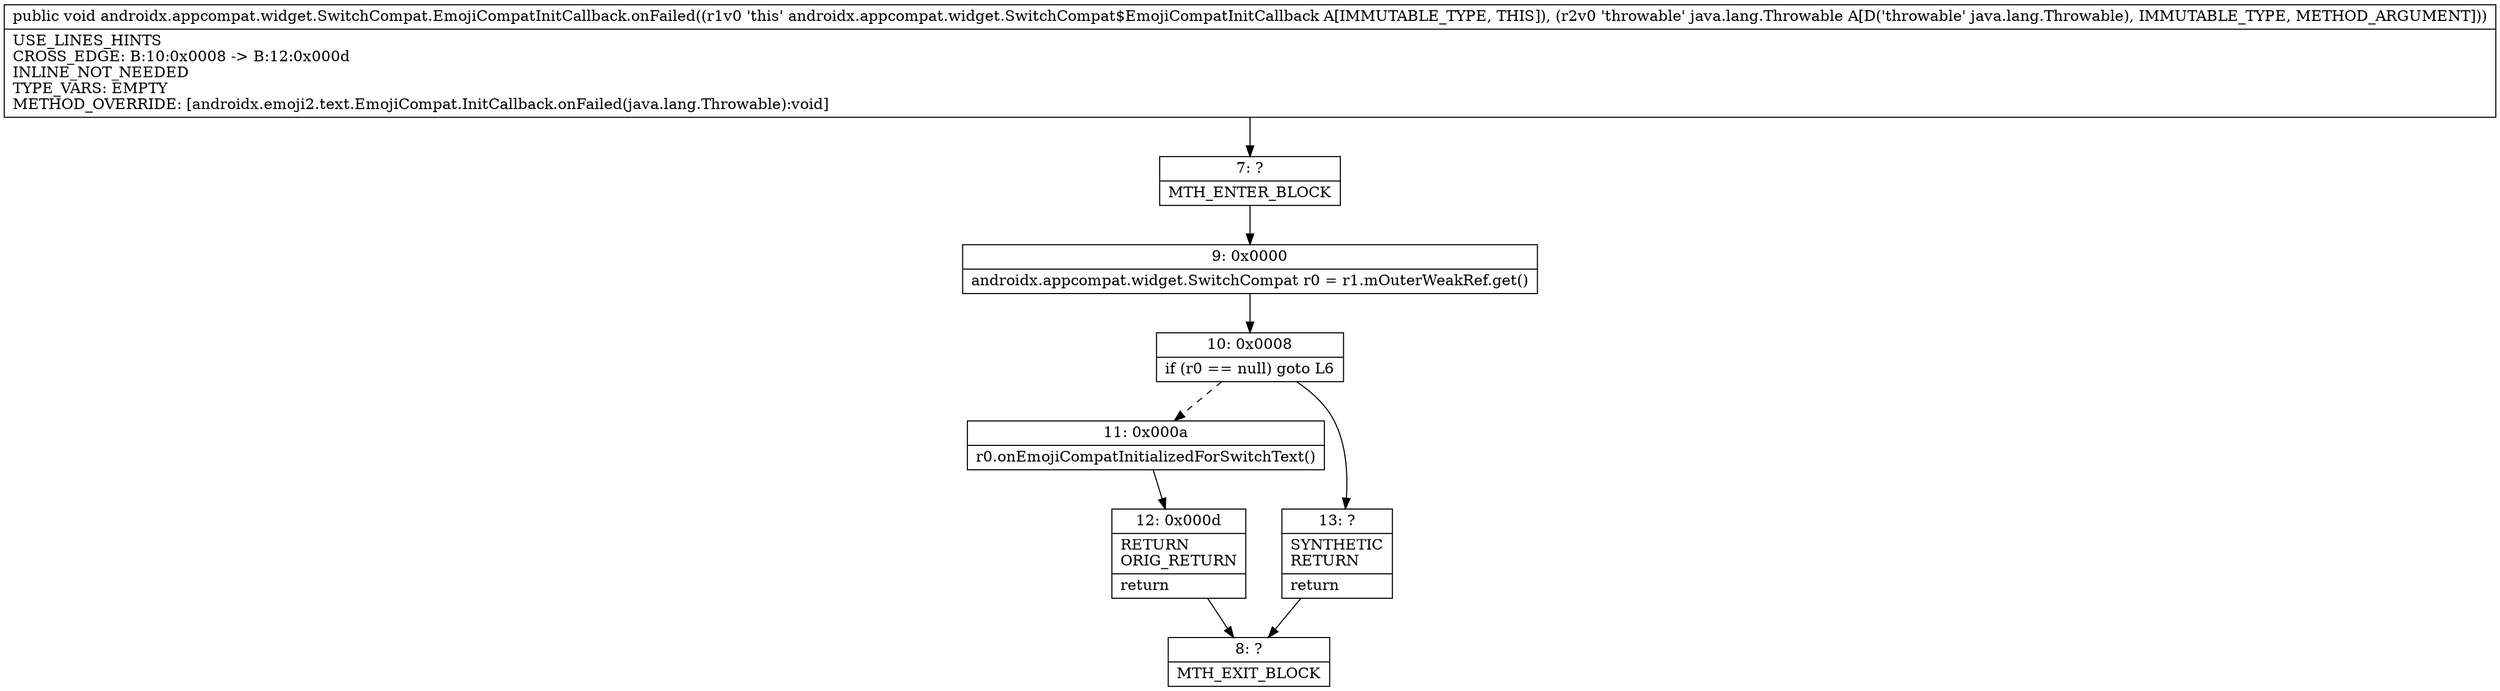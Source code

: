 digraph "CFG forandroidx.appcompat.widget.SwitchCompat.EmojiCompatInitCallback.onFailed(Ljava\/lang\/Throwable;)V" {
Node_7 [shape=record,label="{7\:\ ?|MTH_ENTER_BLOCK\l}"];
Node_9 [shape=record,label="{9\:\ 0x0000|androidx.appcompat.widget.SwitchCompat r0 = r1.mOuterWeakRef.get()\l}"];
Node_10 [shape=record,label="{10\:\ 0x0008|if (r0 == null) goto L6\l}"];
Node_11 [shape=record,label="{11\:\ 0x000a|r0.onEmojiCompatInitializedForSwitchText()\l}"];
Node_12 [shape=record,label="{12\:\ 0x000d|RETURN\lORIG_RETURN\l|return\l}"];
Node_8 [shape=record,label="{8\:\ ?|MTH_EXIT_BLOCK\l}"];
Node_13 [shape=record,label="{13\:\ ?|SYNTHETIC\lRETURN\l|return\l}"];
MethodNode[shape=record,label="{public void androidx.appcompat.widget.SwitchCompat.EmojiCompatInitCallback.onFailed((r1v0 'this' androidx.appcompat.widget.SwitchCompat$EmojiCompatInitCallback A[IMMUTABLE_TYPE, THIS]), (r2v0 'throwable' java.lang.Throwable A[D('throwable' java.lang.Throwable), IMMUTABLE_TYPE, METHOD_ARGUMENT]))  | USE_LINES_HINTS\lCROSS_EDGE: B:10:0x0008 \-\> B:12:0x000d\lINLINE_NOT_NEEDED\lTYPE_VARS: EMPTY\lMETHOD_OVERRIDE: [androidx.emoji2.text.EmojiCompat.InitCallback.onFailed(java.lang.Throwable):void]\l}"];
MethodNode -> Node_7;Node_7 -> Node_9;
Node_9 -> Node_10;
Node_10 -> Node_11[style=dashed];
Node_10 -> Node_13;
Node_11 -> Node_12;
Node_12 -> Node_8;
Node_13 -> Node_8;
}

